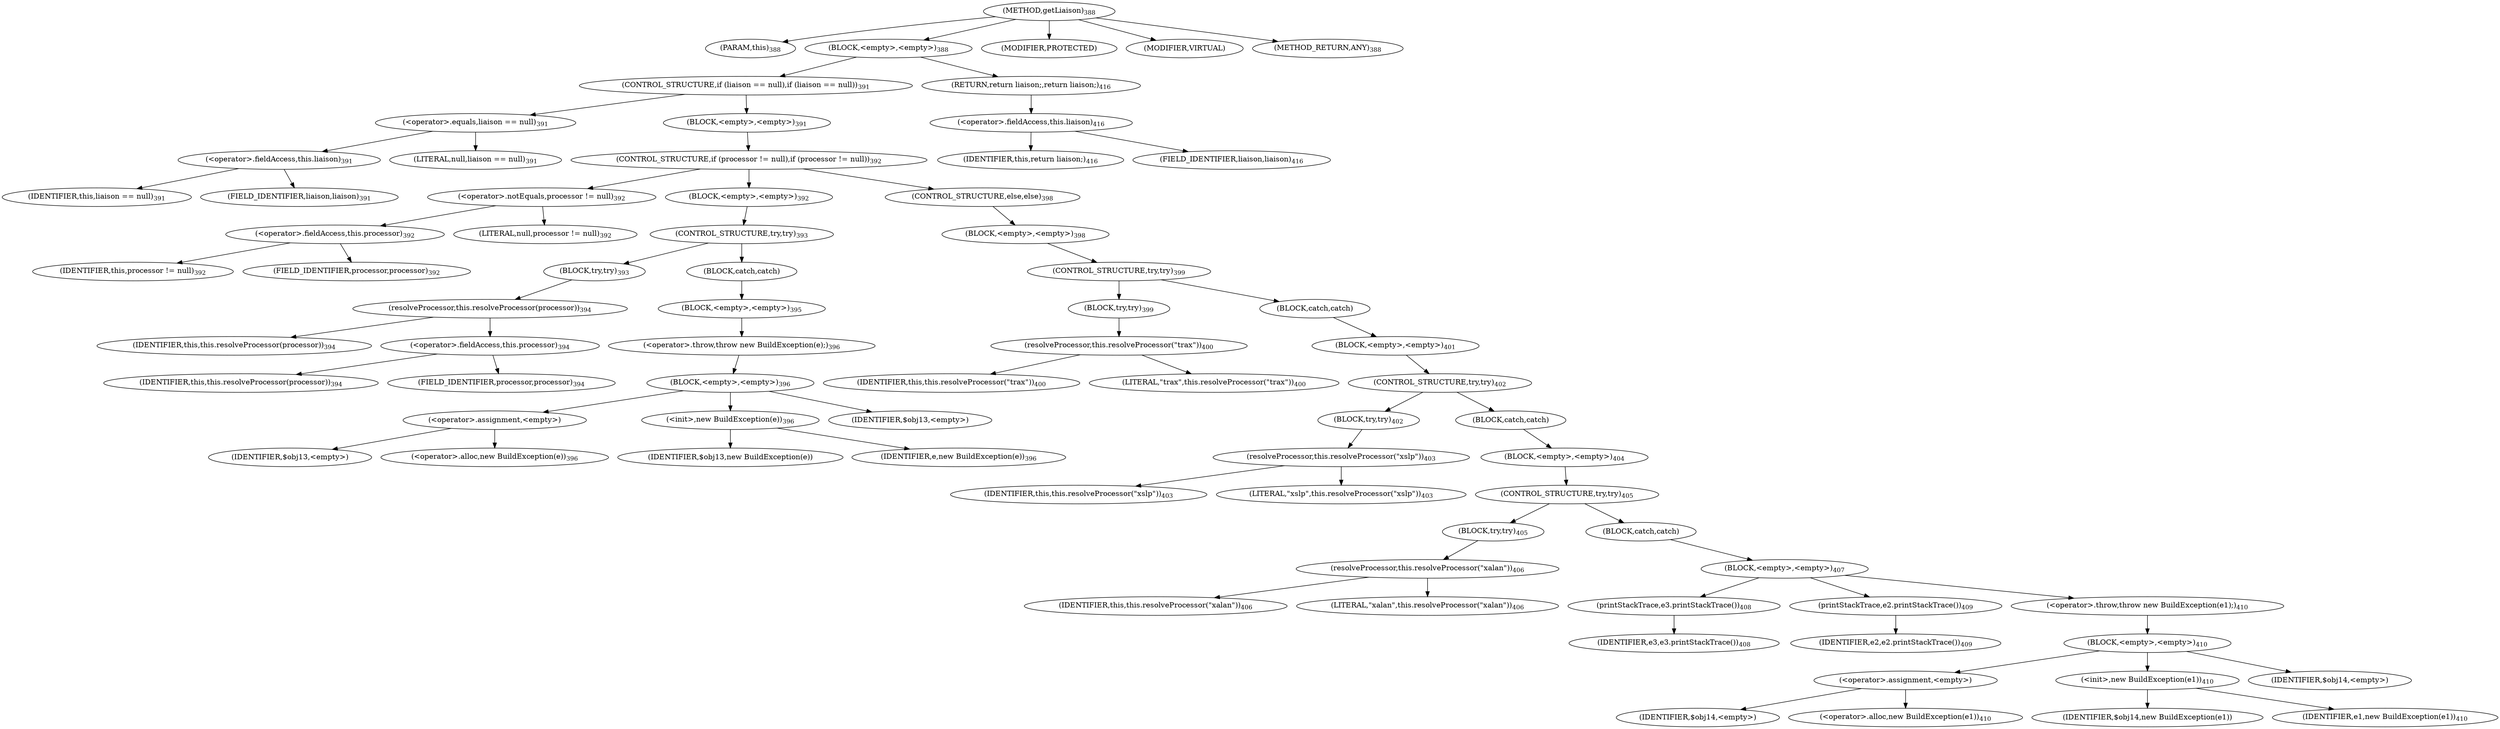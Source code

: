 digraph "getLiaison" {  
"948" [label = <(METHOD,getLiaison)<SUB>388</SUB>> ]
"56" [label = <(PARAM,this)<SUB>388</SUB>> ]
"949" [label = <(BLOCK,&lt;empty&gt;,&lt;empty&gt;)<SUB>388</SUB>> ]
"950" [label = <(CONTROL_STRUCTURE,if (liaison == null),if (liaison == null))<SUB>391</SUB>> ]
"951" [label = <(&lt;operator&gt;.equals,liaison == null)<SUB>391</SUB>> ]
"952" [label = <(&lt;operator&gt;.fieldAccess,this.liaison)<SUB>391</SUB>> ]
"953" [label = <(IDENTIFIER,this,liaison == null)<SUB>391</SUB>> ]
"954" [label = <(FIELD_IDENTIFIER,liaison,liaison)<SUB>391</SUB>> ]
"955" [label = <(LITERAL,null,liaison == null)<SUB>391</SUB>> ]
"956" [label = <(BLOCK,&lt;empty&gt;,&lt;empty&gt;)<SUB>391</SUB>> ]
"957" [label = <(CONTROL_STRUCTURE,if (processor != null),if (processor != null))<SUB>392</SUB>> ]
"958" [label = <(&lt;operator&gt;.notEquals,processor != null)<SUB>392</SUB>> ]
"959" [label = <(&lt;operator&gt;.fieldAccess,this.processor)<SUB>392</SUB>> ]
"960" [label = <(IDENTIFIER,this,processor != null)<SUB>392</SUB>> ]
"961" [label = <(FIELD_IDENTIFIER,processor,processor)<SUB>392</SUB>> ]
"962" [label = <(LITERAL,null,processor != null)<SUB>392</SUB>> ]
"963" [label = <(BLOCK,&lt;empty&gt;,&lt;empty&gt;)<SUB>392</SUB>> ]
"964" [label = <(CONTROL_STRUCTURE,try,try)<SUB>393</SUB>> ]
"965" [label = <(BLOCK,try,try)<SUB>393</SUB>> ]
"966" [label = <(resolveProcessor,this.resolveProcessor(processor))<SUB>394</SUB>> ]
"55" [label = <(IDENTIFIER,this,this.resolveProcessor(processor))<SUB>394</SUB>> ]
"967" [label = <(&lt;operator&gt;.fieldAccess,this.processor)<SUB>394</SUB>> ]
"968" [label = <(IDENTIFIER,this,this.resolveProcessor(processor))<SUB>394</SUB>> ]
"969" [label = <(FIELD_IDENTIFIER,processor,processor)<SUB>394</SUB>> ]
"970" [label = <(BLOCK,catch,catch)> ]
"971" [label = <(BLOCK,&lt;empty&gt;,&lt;empty&gt;)<SUB>395</SUB>> ]
"972" [label = <(&lt;operator&gt;.throw,throw new BuildException(e);)<SUB>396</SUB>> ]
"973" [label = <(BLOCK,&lt;empty&gt;,&lt;empty&gt;)<SUB>396</SUB>> ]
"974" [label = <(&lt;operator&gt;.assignment,&lt;empty&gt;)> ]
"975" [label = <(IDENTIFIER,$obj13,&lt;empty&gt;)> ]
"976" [label = <(&lt;operator&gt;.alloc,new BuildException(e))<SUB>396</SUB>> ]
"977" [label = <(&lt;init&gt;,new BuildException(e))<SUB>396</SUB>> ]
"978" [label = <(IDENTIFIER,$obj13,new BuildException(e))> ]
"979" [label = <(IDENTIFIER,e,new BuildException(e))<SUB>396</SUB>> ]
"980" [label = <(IDENTIFIER,$obj13,&lt;empty&gt;)> ]
"981" [label = <(CONTROL_STRUCTURE,else,else)<SUB>398</SUB>> ]
"982" [label = <(BLOCK,&lt;empty&gt;,&lt;empty&gt;)<SUB>398</SUB>> ]
"983" [label = <(CONTROL_STRUCTURE,try,try)<SUB>399</SUB>> ]
"984" [label = <(BLOCK,try,try)<SUB>399</SUB>> ]
"985" [label = <(resolveProcessor,this.resolveProcessor(&quot;trax&quot;))<SUB>400</SUB>> ]
"57" [label = <(IDENTIFIER,this,this.resolveProcessor(&quot;trax&quot;))<SUB>400</SUB>> ]
"986" [label = <(LITERAL,&quot;trax&quot;,this.resolveProcessor(&quot;trax&quot;))<SUB>400</SUB>> ]
"987" [label = <(BLOCK,catch,catch)> ]
"988" [label = <(BLOCK,&lt;empty&gt;,&lt;empty&gt;)<SUB>401</SUB>> ]
"989" [label = <(CONTROL_STRUCTURE,try,try)<SUB>402</SUB>> ]
"990" [label = <(BLOCK,try,try)<SUB>402</SUB>> ]
"991" [label = <(resolveProcessor,this.resolveProcessor(&quot;xslp&quot;))<SUB>403</SUB>> ]
"58" [label = <(IDENTIFIER,this,this.resolveProcessor(&quot;xslp&quot;))<SUB>403</SUB>> ]
"992" [label = <(LITERAL,&quot;xslp&quot;,this.resolveProcessor(&quot;xslp&quot;))<SUB>403</SUB>> ]
"993" [label = <(BLOCK,catch,catch)> ]
"994" [label = <(BLOCK,&lt;empty&gt;,&lt;empty&gt;)<SUB>404</SUB>> ]
"995" [label = <(CONTROL_STRUCTURE,try,try)<SUB>405</SUB>> ]
"996" [label = <(BLOCK,try,try)<SUB>405</SUB>> ]
"997" [label = <(resolveProcessor,this.resolveProcessor(&quot;xalan&quot;))<SUB>406</SUB>> ]
"59" [label = <(IDENTIFIER,this,this.resolveProcessor(&quot;xalan&quot;))<SUB>406</SUB>> ]
"998" [label = <(LITERAL,&quot;xalan&quot;,this.resolveProcessor(&quot;xalan&quot;))<SUB>406</SUB>> ]
"999" [label = <(BLOCK,catch,catch)> ]
"1000" [label = <(BLOCK,&lt;empty&gt;,&lt;empty&gt;)<SUB>407</SUB>> ]
"1001" [label = <(printStackTrace,e3.printStackTrace())<SUB>408</SUB>> ]
"1002" [label = <(IDENTIFIER,e3,e3.printStackTrace())<SUB>408</SUB>> ]
"1003" [label = <(printStackTrace,e2.printStackTrace())<SUB>409</SUB>> ]
"1004" [label = <(IDENTIFIER,e2,e2.printStackTrace())<SUB>409</SUB>> ]
"1005" [label = <(&lt;operator&gt;.throw,throw new BuildException(e1);)<SUB>410</SUB>> ]
"1006" [label = <(BLOCK,&lt;empty&gt;,&lt;empty&gt;)<SUB>410</SUB>> ]
"1007" [label = <(&lt;operator&gt;.assignment,&lt;empty&gt;)> ]
"1008" [label = <(IDENTIFIER,$obj14,&lt;empty&gt;)> ]
"1009" [label = <(&lt;operator&gt;.alloc,new BuildException(e1))<SUB>410</SUB>> ]
"1010" [label = <(&lt;init&gt;,new BuildException(e1))<SUB>410</SUB>> ]
"1011" [label = <(IDENTIFIER,$obj14,new BuildException(e1))> ]
"1012" [label = <(IDENTIFIER,e1,new BuildException(e1))<SUB>410</SUB>> ]
"1013" [label = <(IDENTIFIER,$obj14,&lt;empty&gt;)> ]
"1014" [label = <(RETURN,return liaison;,return liaison;)<SUB>416</SUB>> ]
"1015" [label = <(&lt;operator&gt;.fieldAccess,this.liaison)<SUB>416</SUB>> ]
"1016" [label = <(IDENTIFIER,this,return liaison;)<SUB>416</SUB>> ]
"1017" [label = <(FIELD_IDENTIFIER,liaison,liaison)<SUB>416</SUB>> ]
"1018" [label = <(MODIFIER,PROTECTED)> ]
"1019" [label = <(MODIFIER,VIRTUAL)> ]
"1020" [label = <(METHOD_RETURN,ANY)<SUB>388</SUB>> ]
  "948" -> "56" 
  "948" -> "949" 
  "948" -> "1018" 
  "948" -> "1019" 
  "948" -> "1020" 
  "949" -> "950" 
  "949" -> "1014" 
  "950" -> "951" 
  "950" -> "956" 
  "951" -> "952" 
  "951" -> "955" 
  "952" -> "953" 
  "952" -> "954" 
  "956" -> "957" 
  "957" -> "958" 
  "957" -> "963" 
  "957" -> "981" 
  "958" -> "959" 
  "958" -> "962" 
  "959" -> "960" 
  "959" -> "961" 
  "963" -> "964" 
  "964" -> "965" 
  "964" -> "970" 
  "965" -> "966" 
  "966" -> "55" 
  "966" -> "967" 
  "967" -> "968" 
  "967" -> "969" 
  "970" -> "971" 
  "971" -> "972" 
  "972" -> "973" 
  "973" -> "974" 
  "973" -> "977" 
  "973" -> "980" 
  "974" -> "975" 
  "974" -> "976" 
  "977" -> "978" 
  "977" -> "979" 
  "981" -> "982" 
  "982" -> "983" 
  "983" -> "984" 
  "983" -> "987" 
  "984" -> "985" 
  "985" -> "57" 
  "985" -> "986" 
  "987" -> "988" 
  "988" -> "989" 
  "989" -> "990" 
  "989" -> "993" 
  "990" -> "991" 
  "991" -> "58" 
  "991" -> "992" 
  "993" -> "994" 
  "994" -> "995" 
  "995" -> "996" 
  "995" -> "999" 
  "996" -> "997" 
  "997" -> "59" 
  "997" -> "998" 
  "999" -> "1000" 
  "1000" -> "1001" 
  "1000" -> "1003" 
  "1000" -> "1005" 
  "1001" -> "1002" 
  "1003" -> "1004" 
  "1005" -> "1006" 
  "1006" -> "1007" 
  "1006" -> "1010" 
  "1006" -> "1013" 
  "1007" -> "1008" 
  "1007" -> "1009" 
  "1010" -> "1011" 
  "1010" -> "1012" 
  "1014" -> "1015" 
  "1015" -> "1016" 
  "1015" -> "1017" 
}
